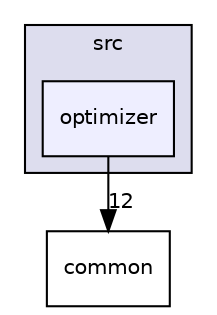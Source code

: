 digraph "src/optimizer" {
  compound=true
  node [ fontsize="10", fontname="Helvetica"];
  edge [ labelfontsize="10", labelfontname="Helvetica"];
  subgraph clusterdir_68267d1309a1af8e8297ef4c3efbcdba {
    graph [ bgcolor="#ddddee", pencolor="black", label="src" fontname="Helvetica", fontsize="10", URL="dir_68267d1309a1af8e8297ef4c3efbcdba.html"]
  dir_fef26d3633d38d4ca65fa53115b5e5dd [shape=box, label="optimizer", style="filled", fillcolor="#eeeeff", pencolor="black", URL="dir_fef26d3633d38d4ca65fa53115b5e5dd.html"];
  }
  dir_fdedb0aba14d44ce9d99bc100e026e6a [shape=box label="common" URL="dir_fdedb0aba14d44ce9d99bc100e026e6a.html"];
  dir_fef26d3633d38d4ca65fa53115b5e5dd->dir_fdedb0aba14d44ce9d99bc100e026e6a [headlabel="12", labeldistance=1.5 headhref="dir_000004_000001.html"];
}
